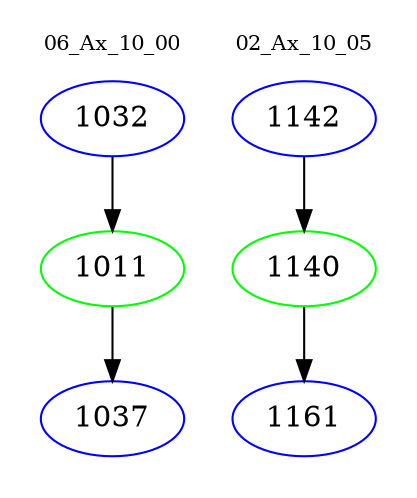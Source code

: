 digraph{
subgraph cluster_0 {
color = white
label = "06_Ax_10_00";
fontsize=10;
T0_1032 [label="1032", color="blue"]
T0_1032 -> T0_1011 [color="black"]
T0_1011 [label="1011", color="green"]
T0_1011 -> T0_1037 [color="black"]
T0_1037 [label="1037", color="blue"]
}
subgraph cluster_1 {
color = white
label = "02_Ax_10_05";
fontsize=10;
T1_1142 [label="1142", color="blue"]
T1_1142 -> T1_1140 [color="black"]
T1_1140 [label="1140", color="green"]
T1_1140 -> T1_1161 [color="black"]
T1_1161 [label="1161", color="blue"]
}
}
